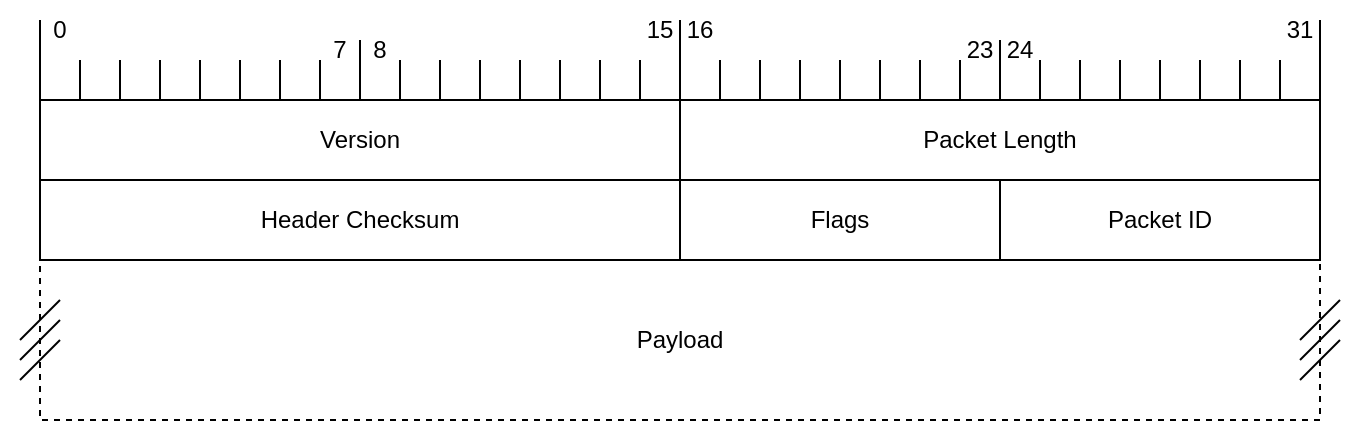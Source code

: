 <mxfile>
    <diagram name="Page-1" id="CEQAjk6Ad6aNFepRVoit">
        <mxGraphModel dx="947" dy="562" grid="1" gridSize="10" guides="1" tooltips="1" connect="0" arrows="0" fold="1" page="1" pageScale="1" pageWidth="850" pageHeight="1100" background="none" math="0" shadow="0">
            <root>
                <mxCell id="0"/>
                <mxCell id="1" parent="0"/>
                <mxCell id="26ldVCHP0mJfNX0nYCm8-149" value="" style="rounded=0;whiteSpace=wrap;html=1;dashed=1;container=0;movable=1;resizable=1;rotatable=1;deletable=1;editable=1;connectable=1;" parent="1" vertex="1">
                    <mxGeometry x="120" y="160" width="640" height="80" as="geometry"/>
                </mxCell>
                <mxCell id="26ldVCHP0mJfNX0nYCm8-150" value="Payload" style="text;html=1;strokeColor=none;fillColor=none;align=center;verticalAlign=middle;whiteSpace=wrap;rounded=0;container=0;movable=1;resizable=1;rotatable=1;deletable=1;editable=1;connectable=1;" parent="1" vertex="1">
                    <mxGeometry x="120" y="170" width="640" height="60" as="geometry"/>
                </mxCell>
                <mxCell id="26ldVCHP0mJfNX0nYCm8-5" value="" style="endArrow=none;html=1;rounded=0;movable=1;resizable=1;rotatable=1;deletable=1;editable=1;locked=1;connectable=1;" parent="1" edge="1">
                    <mxGeometry width="50" height="50" relative="1" as="geometry">
                        <mxPoint x="760" y="80" as="sourcePoint"/>
                        <mxPoint x="760" y="40" as="targetPoint"/>
                    </mxGeometry>
                </mxCell>
                <mxCell id="26ldVCHP0mJfNX0nYCm8-6" value="" style="endArrow=none;html=1;rounded=0;movable=1;resizable=1;rotatable=1;deletable=1;editable=1;locked=1;connectable=1;" parent="1" edge="1">
                    <mxGeometry width="50" height="50" relative="1" as="geometry">
                        <mxPoint x="120" y="80" as="sourcePoint"/>
                        <mxPoint x="120" y="40" as="targetPoint"/>
                    </mxGeometry>
                </mxCell>
                <mxCell id="26ldVCHP0mJfNX0nYCm8-7" value="" style="endArrow=none;html=1;rounded=0;movable=1;resizable=1;rotatable=1;deletable=1;editable=1;locked=1;connectable=1;" parent="1" edge="1">
                    <mxGeometry width="50" height="50" relative="1" as="geometry">
                        <mxPoint x="440" y="80" as="sourcePoint"/>
                        <mxPoint x="440" y="40" as="targetPoint"/>
                    </mxGeometry>
                </mxCell>
                <mxCell id="26ldVCHP0mJfNX0nYCm8-8" value="" style="endArrow=none;html=1;rounded=0;movable=1;resizable=1;rotatable=1;deletable=1;editable=1;locked=1;connectable=1;" parent="1" edge="1">
                    <mxGeometry width="50" height="50" relative="1" as="geometry">
                        <mxPoint x="160" y="80" as="sourcePoint"/>
                        <mxPoint x="160" y="60" as="targetPoint"/>
                    </mxGeometry>
                </mxCell>
                <mxCell id="26ldVCHP0mJfNX0nYCm8-9" value="" style="endArrow=none;html=1;rounded=0;movable=1;resizable=1;rotatable=1;deletable=1;editable=1;locked=1;connectable=1;" parent="1" edge="1">
                    <mxGeometry width="50" height="50" relative="1" as="geometry">
                        <mxPoint x="200" y="80" as="sourcePoint"/>
                        <mxPoint x="200" y="60" as="targetPoint"/>
                    </mxGeometry>
                </mxCell>
                <mxCell id="26ldVCHP0mJfNX0nYCm8-10" value="" style="endArrow=none;html=1;rounded=0;movable=1;resizable=1;rotatable=1;deletable=1;editable=1;locked=1;connectable=1;" parent="1" edge="1">
                    <mxGeometry width="50" height="50" relative="1" as="geometry">
                        <mxPoint x="240" y="80" as="sourcePoint"/>
                        <mxPoint x="240" y="60" as="targetPoint"/>
                    </mxGeometry>
                </mxCell>
                <mxCell id="26ldVCHP0mJfNX0nYCm8-11" value="" style="endArrow=none;html=1;rounded=0;movable=1;resizable=1;rotatable=1;deletable=1;editable=1;locked=1;connectable=1;" parent="1" edge="1">
                    <mxGeometry width="50" height="50" relative="1" as="geometry">
                        <mxPoint x="280" y="80" as="sourcePoint"/>
                        <mxPoint x="280" y="50" as="targetPoint"/>
                    </mxGeometry>
                </mxCell>
                <mxCell id="26ldVCHP0mJfNX0nYCm8-12" value="" style="endArrow=none;html=1;rounded=0;movable=1;resizable=1;rotatable=1;deletable=1;editable=1;locked=1;connectable=1;" parent="1" edge="1">
                    <mxGeometry width="50" height="50" relative="1" as="geometry">
                        <mxPoint x="480" y="80" as="sourcePoint"/>
                        <mxPoint x="480" y="60" as="targetPoint"/>
                    </mxGeometry>
                </mxCell>
                <mxCell id="26ldVCHP0mJfNX0nYCm8-13" value="" style="endArrow=none;html=1;rounded=0;movable=1;resizable=1;rotatable=1;deletable=1;editable=1;locked=1;connectable=1;" parent="1" edge="1">
                    <mxGeometry width="50" height="50" relative="1" as="geometry">
                        <mxPoint x="520" y="80" as="sourcePoint"/>
                        <mxPoint x="520" y="60" as="targetPoint"/>
                    </mxGeometry>
                </mxCell>
                <mxCell id="26ldVCHP0mJfNX0nYCm8-14" value="" style="endArrow=none;html=1;rounded=0;movable=1;resizable=1;rotatable=1;deletable=1;editable=1;locked=1;connectable=1;" parent="1" edge="1">
                    <mxGeometry width="50" height="50" relative="1" as="geometry">
                        <mxPoint x="560" y="80" as="sourcePoint"/>
                        <mxPoint x="560" y="60" as="targetPoint"/>
                    </mxGeometry>
                </mxCell>
                <mxCell id="26ldVCHP0mJfNX0nYCm8-15" value="" style="endArrow=none;html=1;rounded=0;movable=1;resizable=1;rotatable=1;deletable=1;editable=1;locked=1;connectable=1;" parent="1" edge="1">
                    <mxGeometry width="50" height="50" relative="1" as="geometry">
                        <mxPoint x="600" y="80" as="sourcePoint"/>
                        <mxPoint x="600" y="50" as="targetPoint"/>
                    </mxGeometry>
                </mxCell>
                <mxCell id="26ldVCHP0mJfNX0nYCm8-19" value="" style="endArrow=none;html=1;rounded=0;movable=1;resizable=1;rotatable=1;deletable=1;editable=1;locked=1;connectable=1;" parent="1" edge="1">
                    <mxGeometry width="50" height="50" relative="1" as="geometry">
                        <mxPoint x="320" y="80" as="sourcePoint"/>
                        <mxPoint x="320" y="60" as="targetPoint"/>
                    </mxGeometry>
                </mxCell>
                <mxCell id="26ldVCHP0mJfNX0nYCm8-20" value="" style="endArrow=none;html=1;rounded=0;movable=1;resizable=1;rotatable=1;deletable=1;editable=1;locked=1;connectable=1;" parent="1" edge="1">
                    <mxGeometry width="50" height="50" relative="1" as="geometry">
                        <mxPoint x="360" y="80" as="sourcePoint"/>
                        <mxPoint x="360" y="60" as="targetPoint"/>
                    </mxGeometry>
                </mxCell>
                <mxCell id="26ldVCHP0mJfNX0nYCm8-21" value="" style="endArrow=none;html=1;rounded=0;movable=1;resizable=1;rotatable=1;deletable=1;editable=1;locked=1;connectable=1;" parent="1" edge="1">
                    <mxGeometry width="50" height="50" relative="1" as="geometry">
                        <mxPoint x="400" y="80" as="sourcePoint"/>
                        <mxPoint x="400" y="60" as="targetPoint"/>
                    </mxGeometry>
                </mxCell>
                <mxCell id="26ldVCHP0mJfNX0nYCm8-22" value="" style="endArrow=none;html=1;rounded=0;movable=1;resizable=1;rotatable=1;deletable=1;editable=1;locked=1;connectable=1;" parent="1" edge="1">
                    <mxGeometry width="50" height="50" relative="1" as="geometry">
                        <mxPoint x="640" y="80" as="sourcePoint"/>
                        <mxPoint x="640" y="60" as="targetPoint"/>
                    </mxGeometry>
                </mxCell>
                <mxCell id="26ldVCHP0mJfNX0nYCm8-23" value="" style="endArrow=none;html=1;rounded=0;movable=1;resizable=1;rotatable=1;deletable=1;editable=1;locked=1;connectable=1;" parent="1" edge="1">
                    <mxGeometry width="50" height="50" relative="1" as="geometry">
                        <mxPoint x="680" y="80" as="sourcePoint"/>
                        <mxPoint x="680" y="60" as="targetPoint"/>
                    </mxGeometry>
                </mxCell>
                <mxCell id="26ldVCHP0mJfNX0nYCm8-24" value="" style="endArrow=none;html=1;rounded=0;movable=1;resizable=1;rotatable=1;deletable=1;editable=1;locked=1;connectable=1;" parent="1" edge="1">
                    <mxGeometry width="50" height="50" relative="1" as="geometry">
                        <mxPoint x="720" y="80" as="sourcePoint"/>
                        <mxPoint x="720" y="60" as="targetPoint"/>
                    </mxGeometry>
                </mxCell>
                <mxCell id="26ldVCHP0mJfNX0nYCm8-27" value="&lt;div&gt;0&lt;/div&gt;" style="text;html=1;strokeColor=none;fillColor=none;align=center;verticalAlign=middle;whiteSpace=wrap;rounded=0;movable=1;resizable=1;rotatable=1;deletable=1;editable=1;locked=1;connectable=1;" parent="1" vertex="1">
                    <mxGeometry x="100" y="30" width="60" height="30" as="geometry"/>
                </mxCell>
                <mxCell id="26ldVCHP0mJfNX0nYCm8-28" value="15" style="text;html=1;strokeColor=none;fillColor=none;align=center;verticalAlign=middle;whiteSpace=wrap;rounded=0;movable=1;resizable=1;rotatable=1;deletable=1;editable=1;locked=1;connectable=1;" parent="1" vertex="1">
                    <mxGeometry x="400" y="30" width="60" height="30" as="geometry"/>
                </mxCell>
                <mxCell id="26ldVCHP0mJfNX0nYCm8-29" value="&lt;div&gt;16&lt;/div&gt;" style="text;html=1;strokeColor=none;fillColor=none;align=center;verticalAlign=middle;whiteSpace=wrap;rounded=0;movable=1;resizable=1;rotatable=1;deletable=1;editable=1;locked=1;connectable=1;" parent="1" vertex="1">
                    <mxGeometry x="420" y="30" width="60" height="30" as="geometry"/>
                </mxCell>
                <mxCell id="26ldVCHP0mJfNX0nYCm8-30" value="31" style="text;html=1;strokeColor=none;fillColor=none;align=center;verticalAlign=middle;whiteSpace=wrap;rounded=0;movable=1;resizable=1;rotatable=1;deletable=1;editable=1;locked=1;connectable=1;" parent="1" vertex="1">
                    <mxGeometry x="720" y="30" width="60" height="30" as="geometry"/>
                </mxCell>
                <mxCell id="26ldVCHP0mJfNX0nYCm8-167" value="" style="endArrow=none;html=1;rounded=0;movable=1;resizable=1;rotatable=1;deletable=1;editable=1;locked=1;connectable=1;" parent="1" edge="1">
                    <mxGeometry width="50" height="50" relative="1" as="geometry">
                        <mxPoint x="140" y="80" as="sourcePoint"/>
                        <mxPoint x="140" y="60" as="targetPoint"/>
                    </mxGeometry>
                </mxCell>
                <mxCell id="26ldVCHP0mJfNX0nYCm8-168" value="" style="endArrow=none;html=1;rounded=0;movable=1;resizable=1;rotatable=1;deletable=1;editable=1;locked=1;connectable=1;" parent="1" edge="1">
                    <mxGeometry width="50" height="50" relative="1" as="geometry">
                        <mxPoint x="180" y="80" as="sourcePoint"/>
                        <mxPoint x="180" y="60" as="targetPoint"/>
                    </mxGeometry>
                </mxCell>
                <mxCell id="26ldVCHP0mJfNX0nYCm8-169" value="" style="endArrow=none;html=1;rounded=0;movable=1;resizable=1;rotatable=1;deletable=1;editable=1;locked=1;connectable=1;" parent="1" edge="1">
                    <mxGeometry width="50" height="50" relative="1" as="geometry">
                        <mxPoint x="220" y="80" as="sourcePoint"/>
                        <mxPoint x="220" y="60" as="targetPoint"/>
                    </mxGeometry>
                </mxCell>
                <mxCell id="26ldVCHP0mJfNX0nYCm8-170" value="" style="endArrow=none;html=1;rounded=0;movable=1;resizable=1;rotatable=1;deletable=1;editable=1;locked=1;connectable=1;" parent="1" edge="1">
                    <mxGeometry width="50" height="50" relative="1" as="geometry">
                        <mxPoint x="260" y="80" as="sourcePoint"/>
                        <mxPoint x="260" y="60" as="targetPoint"/>
                    </mxGeometry>
                </mxCell>
                <mxCell id="26ldVCHP0mJfNX0nYCm8-171" value="" style="endArrow=none;html=1;rounded=0;movable=1;resizable=1;rotatable=1;deletable=1;editable=1;locked=1;connectable=1;" parent="1" edge="1">
                    <mxGeometry width="50" height="50" relative="1" as="geometry">
                        <mxPoint x="460" y="80" as="sourcePoint"/>
                        <mxPoint x="460" y="60" as="targetPoint"/>
                    </mxGeometry>
                </mxCell>
                <mxCell id="26ldVCHP0mJfNX0nYCm8-172" value="" style="endArrow=none;html=1;rounded=0;movable=1;resizable=1;rotatable=1;deletable=1;editable=1;locked=1;connectable=1;" parent="1" edge="1">
                    <mxGeometry width="50" height="50" relative="1" as="geometry">
                        <mxPoint x="500" y="80" as="sourcePoint"/>
                        <mxPoint x="500" y="60" as="targetPoint"/>
                    </mxGeometry>
                </mxCell>
                <mxCell id="26ldVCHP0mJfNX0nYCm8-173" value="" style="endArrow=none;html=1;rounded=0;movable=1;resizable=1;rotatable=1;deletable=1;editable=1;locked=1;connectable=1;" parent="1" edge="1">
                    <mxGeometry width="50" height="50" relative="1" as="geometry">
                        <mxPoint x="540" y="80" as="sourcePoint"/>
                        <mxPoint x="540" y="60" as="targetPoint"/>
                    </mxGeometry>
                </mxCell>
                <mxCell id="26ldVCHP0mJfNX0nYCm8-174" value="" style="endArrow=none;html=1;rounded=0;movable=1;resizable=1;rotatable=1;deletable=1;editable=1;locked=1;connectable=1;" parent="1" edge="1">
                    <mxGeometry width="50" height="50" relative="1" as="geometry">
                        <mxPoint x="580" y="80" as="sourcePoint"/>
                        <mxPoint x="580" y="60" as="targetPoint"/>
                    </mxGeometry>
                </mxCell>
                <mxCell id="26ldVCHP0mJfNX0nYCm8-175" value="" style="endArrow=none;html=1;rounded=0;movable=1;resizable=1;rotatable=1;deletable=1;editable=1;locked=1;connectable=1;" parent="1" edge="1">
                    <mxGeometry width="50" height="50" relative="1" as="geometry">
                        <mxPoint x="300" y="80" as="sourcePoint"/>
                        <mxPoint x="300" y="60" as="targetPoint"/>
                    </mxGeometry>
                </mxCell>
                <mxCell id="26ldVCHP0mJfNX0nYCm8-176" value="" style="endArrow=none;html=1;rounded=0;movable=1;resizable=1;rotatable=1;deletable=1;editable=1;locked=1;connectable=1;" parent="1" edge="1">
                    <mxGeometry width="50" height="50" relative="1" as="geometry">
                        <mxPoint x="340" y="80" as="sourcePoint"/>
                        <mxPoint x="340" y="60" as="targetPoint"/>
                    </mxGeometry>
                </mxCell>
                <mxCell id="26ldVCHP0mJfNX0nYCm8-177" value="" style="endArrow=none;html=1;rounded=0;movable=1;resizable=1;rotatable=1;deletable=1;editable=1;locked=1;connectable=1;" parent="1" edge="1">
                    <mxGeometry width="50" height="50" relative="1" as="geometry">
                        <mxPoint x="380" y="80" as="sourcePoint"/>
                        <mxPoint x="380" y="60" as="targetPoint"/>
                    </mxGeometry>
                </mxCell>
                <mxCell id="26ldVCHP0mJfNX0nYCm8-178" value="" style="endArrow=none;html=1;rounded=0;movable=1;resizable=1;rotatable=1;deletable=1;editable=1;locked=1;connectable=1;" parent="1" edge="1">
                    <mxGeometry width="50" height="50" relative="1" as="geometry">
                        <mxPoint x="620" y="80" as="sourcePoint"/>
                        <mxPoint x="620" y="60" as="targetPoint"/>
                    </mxGeometry>
                </mxCell>
                <mxCell id="26ldVCHP0mJfNX0nYCm8-179" value="" style="endArrow=none;html=1;rounded=0;movable=1;resizable=1;rotatable=1;deletable=1;editable=1;locked=1;connectable=1;" parent="1" edge="1">
                    <mxGeometry width="50" height="50" relative="1" as="geometry">
                        <mxPoint x="660" y="80" as="sourcePoint"/>
                        <mxPoint x="660" y="60" as="targetPoint"/>
                    </mxGeometry>
                </mxCell>
                <mxCell id="26ldVCHP0mJfNX0nYCm8-180" value="" style="endArrow=none;html=1;rounded=0;movable=1;resizable=1;rotatable=1;deletable=1;editable=1;locked=1;connectable=1;" parent="1" edge="1">
                    <mxGeometry width="50" height="50" relative="1" as="geometry">
                        <mxPoint x="700" y="80" as="sourcePoint"/>
                        <mxPoint x="700" y="60" as="targetPoint"/>
                    </mxGeometry>
                </mxCell>
                <mxCell id="26ldVCHP0mJfNX0nYCm8-181" value="" style="endArrow=none;html=1;rounded=0;movable=1;resizable=1;rotatable=1;deletable=1;editable=1;locked=1;connectable=1;" parent="1" edge="1">
                    <mxGeometry width="50" height="50" relative="1" as="geometry">
                        <mxPoint x="420" y="80" as="sourcePoint"/>
                        <mxPoint x="420" y="60" as="targetPoint"/>
                    </mxGeometry>
                </mxCell>
                <mxCell id="26ldVCHP0mJfNX0nYCm8-182" value="" style="endArrow=none;html=1;rounded=0;movable=1;resizable=1;rotatable=1;deletable=1;editable=1;locked=1;connectable=1;" parent="1" edge="1">
                    <mxGeometry width="50" height="50" relative="1" as="geometry">
                        <mxPoint x="740" y="80" as="sourcePoint"/>
                        <mxPoint x="740" y="60" as="targetPoint"/>
                    </mxGeometry>
                </mxCell>
                <mxCell id="26ldVCHP0mJfNX0nYCm8-184" value="7" style="text;html=1;strokeColor=none;fillColor=none;align=center;verticalAlign=middle;whiteSpace=wrap;rounded=0;movable=1;resizable=1;rotatable=1;deletable=1;editable=1;locked=1;connectable=1;" parent="1" vertex="1">
                    <mxGeometry x="240" y="40" width="60" height="30" as="geometry"/>
                </mxCell>
                <mxCell id="26ldVCHP0mJfNX0nYCm8-185" value="&lt;div&gt;8&lt;/div&gt;" style="text;html=1;strokeColor=none;fillColor=none;align=center;verticalAlign=middle;whiteSpace=wrap;rounded=0;movable=1;resizable=1;rotatable=1;deletable=1;editable=1;locked=1;connectable=1;" parent="1" vertex="1">
                    <mxGeometry x="260" y="40" width="60" height="30" as="geometry"/>
                </mxCell>
                <mxCell id="26ldVCHP0mJfNX0nYCm8-186" value="&lt;div&gt;23&lt;/div&gt;" style="text;html=1;strokeColor=none;fillColor=none;align=center;verticalAlign=middle;whiteSpace=wrap;rounded=0;movable=1;resizable=1;rotatable=1;deletable=1;editable=1;locked=1;connectable=1;" parent="1" vertex="1">
                    <mxGeometry x="560" y="40" width="60" height="30" as="geometry"/>
                </mxCell>
                <mxCell id="26ldVCHP0mJfNX0nYCm8-187" value="24" style="text;html=1;strokeColor=none;fillColor=none;align=center;verticalAlign=middle;whiteSpace=wrap;rounded=0;movable=1;resizable=1;rotatable=1;deletable=1;editable=1;locked=1;connectable=1;" parent="1" vertex="1">
                    <mxGeometry x="580" y="40" width="60" height="30" as="geometry"/>
                </mxCell>
                <mxCell id="I22W5fZ3DgJjblZ8cRYV-1" value="&amp;nbsp;" style="text;whiteSpace=wrap;html=1;container=0;movable=0;resizable=0;rotatable=0;deletable=0;editable=0;connectable=0;" parent="1" vertex="1">
                    <mxGeometry x="740" y="40" width="40" height="40" as="geometry"/>
                </mxCell>
                <mxCell id="qCokrctTcL_esjGLj6oL-2" value="" style="rounded=0;whiteSpace=wrap;html=1;container=0;movable=1;resizable=1;rotatable=1;deletable=1;editable=1;connectable=1;" parent="1" vertex="1">
                    <mxGeometry x="440" y="120" width="160" height="40" as="geometry"/>
                </mxCell>
                <mxCell id="qCokrctTcL_esjGLj6oL-3" value="Flags" style="text;html=1;strokeColor=none;fillColor=none;align=center;verticalAlign=middle;whiteSpace=wrap;rounded=0;container=0;movable=1;resizable=1;rotatable=1;deletable=1;editable=1;connectable=1;" parent="1" vertex="1">
                    <mxGeometry x="440" y="130" width="160" height="20" as="geometry"/>
                </mxCell>
                <mxCell id="vsDFUSUp1gWy2PWM-IkY-23" value="" style="rounded=0;whiteSpace=wrap;html=1;container=0;movable=1;resizable=1;rotatable=1;deletable=1;editable=1;connectable=1;" parent="1" vertex="1">
                    <mxGeometry x="600" y="120" width="160" height="40" as="geometry"/>
                </mxCell>
                <mxCell id="vsDFUSUp1gWy2PWM-IkY-24" value="Packet ID" style="text;html=1;strokeColor=none;fillColor=none;align=center;verticalAlign=middle;whiteSpace=wrap;rounded=0;container=0;movable=1;resizable=1;rotatable=1;deletable=1;editable=1;connectable=1;" parent="1" vertex="1">
                    <mxGeometry x="600" y="130" width="160" height="20" as="geometry"/>
                </mxCell>
                <mxCell id="26ldVCHP0mJfNX0nYCm8-52" value="" style="rounded=0;whiteSpace=wrap;html=1;container=0;movable=1;resizable=1;rotatable=1;deletable=1;editable=1;connectable=1;" parent="1" vertex="1">
                    <mxGeometry x="440" y="80" width="320" height="40" as="geometry"/>
                </mxCell>
                <mxCell id="26ldVCHP0mJfNX0nYCm8-53" value="&lt;div&gt;Packet Length&lt;/div&gt;" style="text;html=1;strokeColor=none;fillColor=none;align=center;verticalAlign=middle;whiteSpace=wrap;rounded=0;container=0;movable=1;resizable=1;rotatable=1;deletable=1;editable=1;connectable=1;" parent="1" vertex="1">
                    <mxGeometry x="440" y="90" width="320" height="20" as="geometry"/>
                </mxCell>
                <mxCell id="26ldVCHP0mJfNX0nYCm8-49" value="" style="rounded=0;whiteSpace=wrap;html=1;container=0;movable=1;resizable=1;rotatable=1;deletable=1;editable=1;connectable=1;" parent="1" vertex="1">
                    <mxGeometry x="120" y="80" width="320" height="40" as="geometry"/>
                </mxCell>
                <mxCell id="26ldVCHP0mJfNX0nYCm8-50" value="Version" style="text;html=1;strokeColor=none;fillColor=none;align=center;verticalAlign=middle;whiteSpace=wrap;rounded=0;container=0;movable=1;resizable=1;rotatable=1;deletable=1;editable=1;connectable=1;" parent="1" vertex="1">
                    <mxGeometry x="120" y="90" width="320" height="20" as="geometry"/>
                </mxCell>
                <mxCell id="26ldVCHP0mJfNX0nYCm8-55" value="" style="rounded=0;whiteSpace=wrap;html=1;container=0;movable=1;resizable=1;rotatable=1;deletable=1;editable=1;connectable=1;" parent="1" vertex="1">
                    <mxGeometry x="120" y="120" width="320" height="40" as="geometry"/>
                </mxCell>
                <mxCell id="26ldVCHP0mJfNX0nYCm8-56" value="Header Checksum" style="text;html=1;strokeColor=none;fillColor=none;align=center;verticalAlign=middle;whiteSpace=wrap;rounded=0;container=0;movable=1;resizable=1;rotatable=1;deletable=1;editable=1;connectable=1;" parent="1" vertex="1">
                    <mxGeometry x="120" y="130" width="320" height="20" as="geometry"/>
                </mxCell>
                <mxCell id="14" value="" style="group" vertex="1" connectable="0" parent="1">
                    <mxGeometry x="110" y="180" width="20" height="40" as="geometry"/>
                </mxCell>
                <mxCell id="11" value="" style="endArrow=none;html=1;" edge="1" parent="14">
                    <mxGeometry width="50" height="50" relative="1" as="geometry">
                        <mxPoint y="20" as="sourcePoint"/>
                        <mxPoint x="20" as="targetPoint"/>
                    </mxGeometry>
                </mxCell>
                <mxCell id="12" value="" style="endArrow=none;html=1;" edge="1" parent="14">
                    <mxGeometry width="50" height="50" relative="1" as="geometry">
                        <mxPoint y="30" as="sourcePoint"/>
                        <mxPoint x="20" y="10" as="targetPoint"/>
                    </mxGeometry>
                </mxCell>
                <mxCell id="13" value="" style="endArrow=none;html=1;" edge="1" parent="14">
                    <mxGeometry width="50" height="50" relative="1" as="geometry">
                        <mxPoint y="40" as="sourcePoint"/>
                        <mxPoint x="20" y="20" as="targetPoint"/>
                    </mxGeometry>
                </mxCell>
                <mxCell id="15" value="" style="group" vertex="1" connectable="0" parent="1">
                    <mxGeometry x="750" y="180" width="20" height="40" as="geometry"/>
                </mxCell>
                <mxCell id="16" value="" style="endArrow=none;html=1;" edge="1" parent="15">
                    <mxGeometry width="50" height="50" relative="1" as="geometry">
                        <mxPoint y="20" as="sourcePoint"/>
                        <mxPoint x="20" as="targetPoint"/>
                    </mxGeometry>
                </mxCell>
                <mxCell id="17" value="" style="endArrow=none;html=1;" edge="1" parent="15">
                    <mxGeometry width="50" height="50" relative="1" as="geometry">
                        <mxPoint y="30" as="sourcePoint"/>
                        <mxPoint x="20" y="10" as="targetPoint"/>
                    </mxGeometry>
                </mxCell>
                <mxCell id="18" value="" style="endArrow=none;html=1;" edge="1" parent="15">
                    <mxGeometry width="50" height="50" relative="1" as="geometry">
                        <mxPoint y="40" as="sourcePoint"/>
                        <mxPoint x="20" y="20" as="targetPoint"/>
                    </mxGeometry>
                </mxCell>
            </root>
        </mxGraphModel>
    </diagram>
</mxfile>
